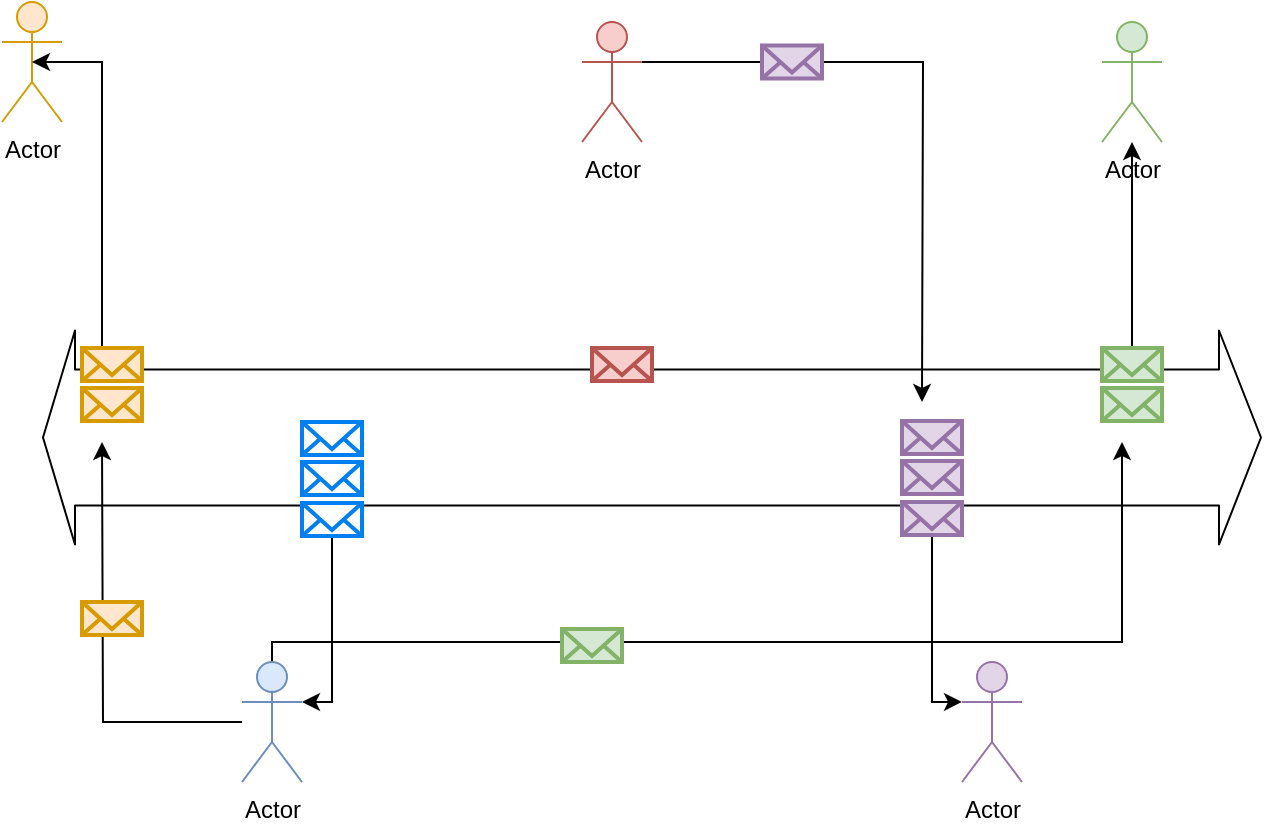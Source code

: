 <mxfile version="14.6.13" type="device"><diagram id="zMKFps6ycNR5S1xKBEwc" name="Page-1"><mxGraphModel dx="1106" dy="807" grid="1" gridSize="10" guides="1" tooltips="1" connect="1" arrows="1" fold="1" page="1" pageScale="1" pageWidth="850" pageHeight="1100" math="0" shadow="0"><root><mxCell id="0"/><mxCell id="1" parent="0"/><mxCell id="NuyYZgWNbHBthXJgp4mx-1" value="Actor" style="shape=umlActor;verticalLabelPosition=bottom;verticalAlign=top;html=1;outlineConnect=0;fillColor=#ffe6cc;strokeColor=#d79b00;" vertex="1" parent="1"><mxGeometry x="130" y="90" width="30" height="60" as="geometry"/></mxCell><mxCell id="NuyYZgWNbHBthXJgp4mx-29" style="edgeStyle=orthogonalEdgeStyle;rounded=0;orthogonalLoop=1;jettySize=auto;html=1;exitX=1;exitY=0.333;exitDx=0;exitDy=0;exitPerimeter=0;" edge="1" parent="1" source="NuyYZgWNbHBthXJgp4mx-2"><mxGeometry relative="1" as="geometry"><mxPoint x="590" y="290" as="targetPoint"/></mxGeometry></mxCell><mxCell id="NuyYZgWNbHBthXJgp4mx-2" value="Actor" style="shape=umlActor;verticalLabelPosition=bottom;verticalAlign=top;html=1;outlineConnect=0;fillColor=#f8cecc;strokeColor=#b85450;" vertex="1" parent="1"><mxGeometry x="420" y="100" width="30" height="60" as="geometry"/></mxCell><mxCell id="NuyYZgWNbHBthXJgp4mx-3" value="Actor" style="shape=umlActor;verticalLabelPosition=bottom;verticalAlign=top;html=1;outlineConnect=0;fillColor=#d5e8d4;strokeColor=#82b366;" vertex="1" parent="1"><mxGeometry x="680" y="100" width="30" height="60" as="geometry"/></mxCell><mxCell id="NuyYZgWNbHBthXJgp4mx-24" style="edgeStyle=orthogonalEdgeStyle;rounded=0;orthogonalLoop=1;jettySize=auto;html=1;" edge="1" parent="1" source="NuyYZgWNbHBthXJgp4mx-4"><mxGeometry relative="1" as="geometry"><mxPoint x="180" y="310" as="targetPoint"/></mxGeometry></mxCell><mxCell id="NuyYZgWNbHBthXJgp4mx-26" style="edgeStyle=orthogonalEdgeStyle;rounded=0;orthogonalLoop=1;jettySize=auto;html=1;" edge="1" parent="1" source="NuyYZgWNbHBthXJgp4mx-4"><mxGeometry relative="1" as="geometry"><mxPoint x="690" y="310" as="targetPoint"/><Array as="points"><mxPoint x="265" y="410"/><mxPoint x="690" y="410"/></Array></mxGeometry></mxCell><mxCell id="NuyYZgWNbHBthXJgp4mx-4" value="Actor" style="shape=umlActor;verticalLabelPosition=bottom;verticalAlign=top;html=1;outlineConnect=0;fillColor=#dae8fc;strokeColor=#6c8ebf;" vertex="1" parent="1"><mxGeometry x="250" y="420" width="30" height="60" as="geometry"/></mxCell><mxCell id="NuyYZgWNbHBthXJgp4mx-5" value="Actor" style="shape=umlActor;verticalLabelPosition=bottom;verticalAlign=top;html=1;outlineConnect=0;fillColor=#e1d5e7;strokeColor=#9673a6;" vertex="1" parent="1"><mxGeometry x="610" y="420" width="30" height="60" as="geometry"/></mxCell><mxCell id="NuyYZgWNbHBthXJgp4mx-7" value="" style="shape=flexArrow;endArrow=classic;startArrow=classic;html=1;endWidth=38;endSize=6.67;width=68;startWidth=38;startSize=5;" edge="1" parent="1"><mxGeometry width="100" height="100" relative="1" as="geometry"><mxPoint x="150" y="307.75" as="sourcePoint"/><mxPoint x="760" y="307.75" as="targetPoint"/></mxGeometry></mxCell><mxCell id="NuyYZgWNbHBthXJgp4mx-8" value="" style="html=1;verticalLabelPosition=bottom;align=center;labelBackgroundColor=#ffffff;verticalAlign=top;strokeWidth=2;strokeColor=#0080F0;shadow=0;dashed=0;shape=mxgraph.ios7.icons.mail;" vertex="1" parent="1"><mxGeometry x="280" y="300" width="30" height="16.5" as="geometry"/></mxCell><mxCell id="NuyYZgWNbHBthXJgp4mx-9" value="" style="html=1;verticalLabelPosition=bottom;align=center;labelBackgroundColor=#ffffff;verticalAlign=top;strokeWidth=2;strokeColor=#0080F0;shadow=0;dashed=0;shape=mxgraph.ios7.icons.mail;" vertex="1" parent="1"><mxGeometry x="280" y="320" width="30" height="16.5" as="geometry"/></mxCell><mxCell id="NuyYZgWNbHBthXJgp4mx-30" style="edgeStyle=orthogonalEdgeStyle;rounded=0;orthogonalLoop=1;jettySize=auto;html=1;entryX=1;entryY=0.333;entryDx=0;entryDy=0;entryPerimeter=0;" edge="1" parent="1" source="NuyYZgWNbHBthXJgp4mx-10" target="NuyYZgWNbHBthXJgp4mx-4"><mxGeometry relative="1" as="geometry"><Array as="points"><mxPoint x="295" y="440"/></Array></mxGeometry></mxCell><mxCell id="NuyYZgWNbHBthXJgp4mx-10" value="" style="html=1;verticalLabelPosition=bottom;align=center;labelBackgroundColor=#ffffff;verticalAlign=top;strokeWidth=2;strokeColor=#0080F0;shadow=0;dashed=0;shape=mxgraph.ios7.icons.mail;" vertex="1" parent="1"><mxGeometry x="280" y="340.5" width="30" height="16.5" as="geometry"/></mxCell><mxCell id="NuyYZgWNbHBthXJgp4mx-33" style="edgeStyle=orthogonalEdgeStyle;rounded=0;orthogonalLoop=1;jettySize=auto;html=1;entryX=0.5;entryY=0.5;entryDx=0;entryDy=0;entryPerimeter=0;" edge="1" parent="1" source="NuyYZgWNbHBthXJgp4mx-11" target="NuyYZgWNbHBthXJgp4mx-1"><mxGeometry relative="1" as="geometry"><Array as="points"><mxPoint x="180" y="120"/></Array></mxGeometry></mxCell><mxCell id="NuyYZgWNbHBthXJgp4mx-11" value="" style="html=1;verticalLabelPosition=bottom;align=center;labelBackgroundColor=#ffffff;verticalAlign=top;strokeWidth=2;strokeColor=#d79b00;shadow=0;dashed=0;shape=mxgraph.ios7.icons.mail;fillColor=#ffe6cc;" vertex="1" parent="1"><mxGeometry x="170" y="263" width="30" height="16.5" as="geometry"/></mxCell><mxCell id="NuyYZgWNbHBthXJgp4mx-12" value="" style="html=1;verticalLabelPosition=bottom;align=center;labelBackgroundColor=#ffffff;verticalAlign=top;strokeWidth=2;strokeColor=#d79b00;shadow=0;dashed=0;shape=mxgraph.ios7.icons.mail;fillColor=#ffe6cc;" vertex="1" parent="1"><mxGeometry x="170" y="283" width="30" height="16.5" as="geometry"/></mxCell><mxCell id="NuyYZgWNbHBthXJgp4mx-14" value="" style="html=1;verticalLabelPosition=bottom;align=center;labelBackgroundColor=#ffffff;verticalAlign=top;strokeWidth=2;strokeColor=#b85450;shadow=0;dashed=0;shape=mxgraph.ios7.icons.mail;fillColor=#f8cecc;" vertex="1" parent="1"><mxGeometry x="425" y="263" width="30" height="16.5" as="geometry"/></mxCell><mxCell id="NuyYZgWNbHBthXJgp4mx-17" value="" style="html=1;verticalLabelPosition=bottom;align=center;labelBackgroundColor=#ffffff;verticalAlign=top;strokeWidth=2;strokeColor=#9673a6;shadow=0;dashed=0;shape=mxgraph.ios7.icons.mail;fillColor=#e1d5e7;" vertex="1" parent="1"><mxGeometry x="580" y="299.5" width="30" height="16.5" as="geometry"/></mxCell><mxCell id="NuyYZgWNbHBthXJgp4mx-18" value="" style="html=1;verticalLabelPosition=bottom;align=center;labelBackgroundColor=#ffffff;verticalAlign=top;strokeWidth=2;strokeColor=#9673a6;shadow=0;dashed=0;shape=mxgraph.ios7.icons.mail;fillColor=#e1d5e7;" vertex="1" parent="1"><mxGeometry x="580" y="319.5" width="30" height="16.5" as="geometry"/></mxCell><mxCell id="NuyYZgWNbHBthXJgp4mx-31" style="edgeStyle=orthogonalEdgeStyle;rounded=0;orthogonalLoop=1;jettySize=auto;html=1;entryX=0;entryY=0.333;entryDx=0;entryDy=0;entryPerimeter=0;" edge="1" parent="1" source="NuyYZgWNbHBthXJgp4mx-19" target="NuyYZgWNbHBthXJgp4mx-5"><mxGeometry relative="1" as="geometry"><Array as="points"><mxPoint x="595" y="440"/></Array></mxGeometry></mxCell><mxCell id="NuyYZgWNbHBthXJgp4mx-19" value="" style="html=1;verticalLabelPosition=bottom;align=center;labelBackgroundColor=#ffffff;verticalAlign=top;strokeWidth=2;strokeColor=#9673a6;shadow=0;dashed=0;shape=mxgraph.ios7.icons.mail;fillColor=#e1d5e7;" vertex="1" parent="1"><mxGeometry x="580" y="340" width="30" height="16.5" as="geometry"/></mxCell><mxCell id="NuyYZgWNbHBthXJgp4mx-32" style="edgeStyle=orthogonalEdgeStyle;rounded=0;orthogonalLoop=1;jettySize=auto;html=1;" edge="1" parent="1" source="NuyYZgWNbHBthXJgp4mx-20" target="NuyYZgWNbHBthXJgp4mx-3"><mxGeometry relative="1" as="geometry"/></mxCell><mxCell id="NuyYZgWNbHBthXJgp4mx-20" value="" style="html=1;verticalLabelPosition=bottom;align=center;labelBackgroundColor=#ffffff;verticalAlign=top;strokeWidth=2;strokeColor=#82b366;shadow=0;dashed=0;shape=mxgraph.ios7.icons.mail;fillColor=#d5e8d4;" vertex="1" parent="1"><mxGeometry x="680" y="263" width="30" height="16.5" as="geometry"/></mxCell><mxCell id="NuyYZgWNbHBthXJgp4mx-21" value="" style="html=1;verticalLabelPosition=bottom;align=center;labelBackgroundColor=#ffffff;verticalAlign=top;strokeWidth=2;strokeColor=#82b366;shadow=0;dashed=0;shape=mxgraph.ios7.icons.mail;fillColor=#d5e8d4;" vertex="1" parent="1"><mxGeometry x="680" y="283" width="30" height="16.5" as="geometry"/></mxCell><mxCell id="NuyYZgWNbHBthXJgp4mx-23" value="" style="html=1;verticalLabelPosition=bottom;align=center;labelBackgroundColor=#ffffff;verticalAlign=top;strokeWidth=2;strokeColor=#d79b00;shadow=0;dashed=0;shape=mxgraph.ios7.icons.mail;fillColor=#ffe6cc;" vertex="1" parent="1"><mxGeometry x="170" y="390" width="30" height="16.5" as="geometry"/></mxCell><mxCell id="NuyYZgWNbHBthXJgp4mx-25" value="" style="html=1;verticalLabelPosition=bottom;align=center;labelBackgroundColor=#ffffff;verticalAlign=top;strokeWidth=2;strokeColor=#82b366;shadow=0;dashed=0;shape=mxgraph.ios7.icons.mail;fillColor=#d5e8d4;" vertex="1" parent="1"><mxGeometry x="410" y="403.5" width="30" height="16.5" as="geometry"/></mxCell><mxCell id="NuyYZgWNbHBthXJgp4mx-27" value="" style="html=1;verticalLabelPosition=bottom;align=center;labelBackgroundColor=#ffffff;verticalAlign=top;strokeWidth=2;strokeColor=#9673a6;shadow=0;dashed=0;shape=mxgraph.ios7.icons.mail;fillColor=#e1d5e7;" vertex="1" parent="1"><mxGeometry x="510" y="111.75" width="30" height="16.5" as="geometry"/></mxCell></root></mxGraphModel></diagram></mxfile>